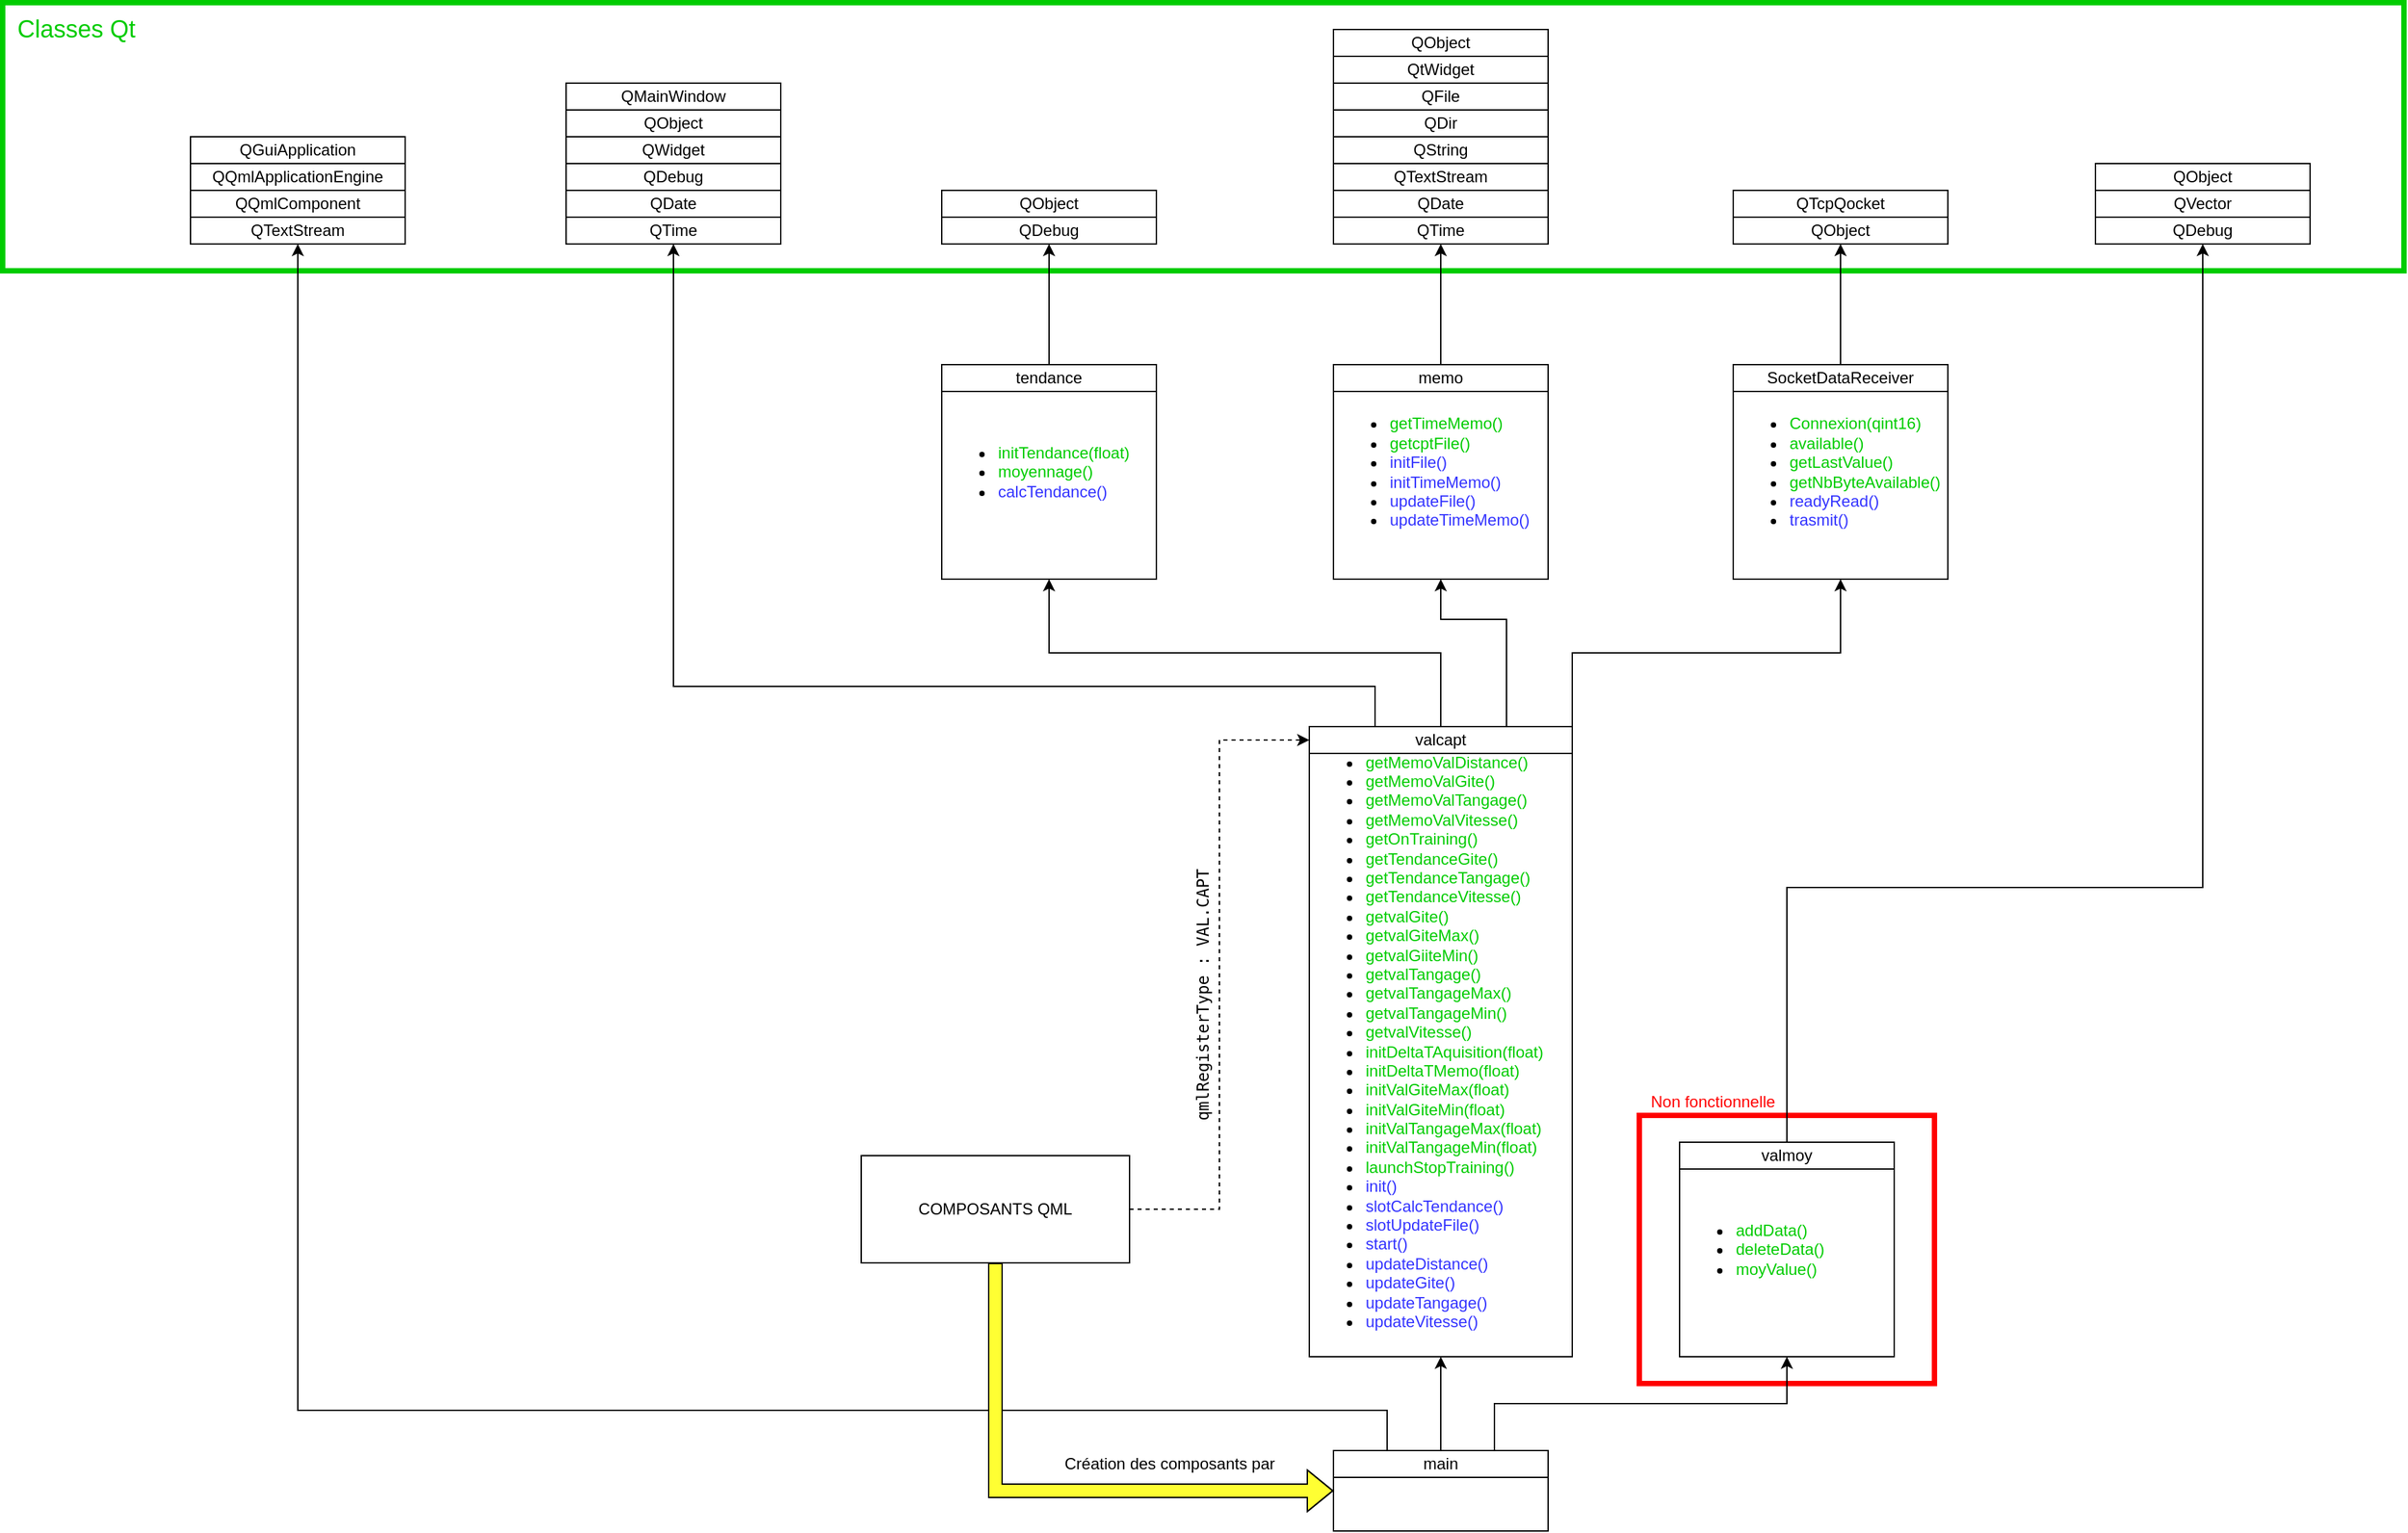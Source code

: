 <mxfile version="14.2.9" type="device"><diagram id="LuCaSWiPrsXsVTqKJmd0" name="Page-1"><mxGraphModel dx="3335" dy="2344" grid="1" gridSize="10" guides="1" tooltips="1" connect="1" arrows="1" fold="1" page="1" pageScale="1" pageWidth="827" pageHeight="1169" math="0" shadow="0"><root><mxCell id="0"/><mxCell id="1" parent="0"/><mxCell id="GrHUr1jfn8E48_QgR0EF-80" value="" style="rounded=0;whiteSpace=wrap;html=1;strokeWidth=4;fillColor=none;strokeColor=#00CC00;" vertex="1" parent="1"><mxGeometry x="-720" y="-300" width="1790" height="200" as="geometry"/></mxCell><mxCell id="GrHUr1jfn8E48_QgR0EF-45" value="" style="rounded=0;whiteSpace=wrap;html=1;fillColor=none;strokeColor=#FF0000;strokeWidth=4;" vertex="1" parent="1"><mxGeometry x="500" y="530" width="220" height="200" as="geometry"/></mxCell><mxCell id="GrHUr1jfn8E48_QgR0EF-43" value="&lt;ul&gt;&lt;li&gt;&lt;font color=&quot;#00cc00&quot;&gt;addData()&lt;/font&gt;&lt;/li&gt;&lt;li&gt;&lt;font color=&quot;#00cc00&quot;&gt;deleteData()&lt;/font&gt;&lt;/li&gt;&lt;li&gt;&lt;font color=&quot;#00cc00&quot;&gt;moyValue()&lt;/font&gt;&lt;/li&gt;&lt;/ul&gt;" style="rounded=0;whiteSpace=wrap;html=1;align=left;" vertex="1" parent="1"><mxGeometry x="530" y="550" width="160" height="160" as="geometry"/></mxCell><mxCell id="GrHUr1jfn8E48_QgR0EF-1" value="&lt;ul&gt;&lt;li&gt;&lt;font color=&quot;#00cc00&quot;&gt;getTimeMemo()&lt;/font&gt;&lt;/li&gt;&lt;li&gt;&lt;font color=&quot;#00cc00&quot;&gt;getcptFile()&lt;/font&gt;&lt;/li&gt;&lt;li&gt;&lt;font color=&quot;#3333ff&quot;&gt;initFile()&lt;/font&gt;&lt;/li&gt;&lt;li&gt;&lt;font color=&quot;#3333ff&quot;&gt;initTimeMemo()&lt;/font&gt;&lt;/li&gt;&lt;li&gt;&lt;font color=&quot;#3333ff&quot;&gt;updateFile()&lt;/font&gt;&lt;/li&gt;&lt;li&gt;&lt;font color=&quot;#3333ff&quot;&gt;updateTimeMemo()&lt;/font&gt;&lt;/li&gt;&lt;/ul&gt;" style="rounded=0;whiteSpace=wrap;html=1;align=left;" vertex="1" parent="1"><mxGeometry x="272" y="-30" width="160" height="160" as="geometry"/></mxCell><mxCell id="GrHUr1jfn8E48_QgR0EF-57" style="edgeStyle=orthogonalEdgeStyle;rounded=0;orthogonalLoop=1;jettySize=auto;html=1;exitX=0.5;exitY=0;exitDx=0;exitDy=0;entryX=0.5;entryY=1;entryDx=0;entryDy=0;" edge="1" parent="1" source="GrHUr1jfn8E48_QgR0EF-3" target="GrHUr1jfn8E48_QgR0EF-54"><mxGeometry relative="1" as="geometry"/></mxCell><mxCell id="GrHUr1jfn8E48_QgR0EF-3" value="memo" style="rounded=0;whiteSpace=wrap;html=1;" vertex="1" parent="1"><mxGeometry x="272" y="-30" width="160" height="20" as="geometry"/></mxCell><mxCell id="GrHUr1jfn8E48_QgR0EF-21" value="&lt;ul&gt;&lt;li&gt;&lt;font color=&quot;#00cc00&quot;&gt;Connexion(qint16)&lt;/font&gt;&lt;/li&gt;&lt;li&gt;&lt;font color=&quot;#00cc00&quot;&gt;available()&lt;/font&gt;&lt;/li&gt;&lt;li&gt;&lt;font color=&quot;#00cc00&quot;&gt;getLastValue()&lt;/font&gt;&lt;/li&gt;&lt;li&gt;&lt;font color=&quot;#00cc00&quot;&gt;getNbByteAvailable()&lt;/font&gt;&lt;/li&gt;&lt;li&gt;&lt;font color=&quot;#3333ff&quot;&gt;readyRead()&lt;/font&gt;&lt;/li&gt;&lt;li&gt;&lt;font color=&quot;#3333ff&quot;&gt;trasmit()&lt;/font&gt;&lt;/li&gt;&lt;/ul&gt;" style="rounded=0;whiteSpace=wrap;html=1;align=left;" vertex="1" parent="1"><mxGeometry x="570" y="-30" width="160" height="160" as="geometry"/></mxCell><mxCell id="GrHUr1jfn8E48_QgR0EF-60" style="edgeStyle=orthogonalEdgeStyle;rounded=0;orthogonalLoop=1;jettySize=auto;html=1;entryX=0.5;entryY=1;entryDx=0;entryDy=0;" edge="1" parent="1" source="GrHUr1jfn8E48_QgR0EF-22" target="GrHUr1jfn8E48_QgR0EF-59"><mxGeometry relative="1" as="geometry"/></mxCell><mxCell id="GrHUr1jfn8E48_QgR0EF-22" value="SocketDataReceiver" style="rounded=0;whiteSpace=wrap;html=1;" vertex="1" parent="1"><mxGeometry x="570" y="-30" width="160" height="20" as="geometry"/></mxCell><mxCell id="GrHUr1jfn8E48_QgR0EF-23" value="&lt;ul&gt;&lt;li&gt;&lt;font color=&quot;#00cc00&quot;&gt;initTendance(float)&lt;/font&gt;&lt;/li&gt;&lt;li&gt;&lt;font color=&quot;#00cc00&quot;&gt;moyennage()&lt;/font&gt;&lt;/li&gt;&lt;li&gt;&lt;font color=&quot;#3333ff&quot;&gt;calcTendance()&lt;/font&gt;&lt;/li&gt;&lt;/ul&gt;" style="rounded=0;whiteSpace=wrap;html=1;align=left;" vertex="1" parent="1"><mxGeometry x="-20" y="-30" width="160" height="160" as="geometry"/></mxCell><mxCell id="GrHUr1jfn8E48_QgR0EF-63" style="edgeStyle=orthogonalEdgeStyle;rounded=0;orthogonalLoop=1;jettySize=auto;html=1;exitX=0.5;exitY=0;exitDx=0;exitDy=0;entryX=0.5;entryY=1;entryDx=0;entryDy=0;" edge="1" parent="1" source="GrHUr1jfn8E48_QgR0EF-24" target="GrHUr1jfn8E48_QgR0EF-61"><mxGeometry relative="1" as="geometry"/></mxCell><mxCell id="GrHUr1jfn8E48_QgR0EF-24" value="tendance" style="rounded=0;whiteSpace=wrap;html=1;" vertex="1" parent="1"><mxGeometry x="-20" y="-30" width="160" height="20" as="geometry"/></mxCell><mxCell id="GrHUr1jfn8E48_QgR0EF-25" value="&lt;ul&gt;&lt;li&gt;&lt;font color=&quot;#00cc00&quot;&gt;getMemoValDistance()&lt;/font&gt;&lt;/li&gt;&lt;li&gt;&lt;font color=&quot;#00cc00&quot;&gt;getMemoValGite()&lt;/font&gt;&lt;/li&gt;&lt;li&gt;&lt;font color=&quot;#00cc00&quot;&gt;getMemoValTangage()&lt;br&gt;&lt;/font&gt;&lt;/li&gt;&lt;li&gt;&lt;font color=&quot;#00cc00&quot;&gt;getMemoValVitesse()&lt;br&gt;&lt;/font&gt;&lt;/li&gt;&lt;li&gt;&lt;font color=&quot;#00cc00&quot;&gt;getOnTraining()&lt;/font&gt;&lt;/li&gt;&lt;li&gt;&lt;font color=&quot;#00cc00&quot;&gt;getTendanceGite()&lt;/font&gt;&lt;/li&gt;&lt;li&gt;&lt;font color=&quot;#00cc00&quot;&gt;getTendanceTangage()&lt;/font&gt;&lt;/li&gt;&lt;li&gt;&lt;font color=&quot;#00cc00&quot;&gt;getTendanceVitesse()&lt;/font&gt;&lt;/li&gt;&lt;li&gt;&lt;font color=&quot;#00cc00&quot;&gt;getvalGite()&lt;/font&gt;&lt;/li&gt;&lt;li&gt;&lt;font color=&quot;#00cc00&quot;&gt;getvalGiteMax()&lt;/font&gt;&lt;/li&gt;&lt;li&gt;&lt;font color=&quot;#00cc00&quot;&gt;getvalGiiteMin()&lt;/font&gt;&lt;/li&gt;&lt;li&gt;&lt;font color=&quot;#00cc00&quot;&gt;getvalTangage()&lt;/font&gt;&lt;/li&gt;&lt;li&gt;&lt;font color=&quot;#00cc00&quot;&gt;getvalTangageMax()&lt;/font&gt;&lt;/li&gt;&lt;li&gt;&lt;font color=&quot;#00cc00&quot;&gt;getvalTangageMin()&lt;/font&gt;&lt;/li&gt;&lt;li&gt;&lt;font color=&quot;#00cc00&quot;&gt;getvalVitesse()&lt;/font&gt;&lt;/li&gt;&lt;li&gt;&lt;font color=&quot;#00cc00&quot;&gt;initDeltaTAquisition(float)&lt;/font&gt;&lt;/li&gt;&lt;li&gt;&lt;font color=&quot;#00cc00&quot;&gt;initDeltaTMemo(float)&lt;/font&gt;&lt;/li&gt;&lt;li&gt;&lt;font color=&quot;#00cc00&quot;&gt;initValGiteMax(float)&lt;/font&gt;&lt;/li&gt;&lt;li&gt;&lt;font color=&quot;#00cc00&quot;&gt;initValGiteMin(float)&lt;/font&gt;&lt;/li&gt;&lt;li&gt;&lt;font color=&quot;#00cc00&quot;&gt;initValTangageMax(float)&lt;/font&gt;&lt;/li&gt;&lt;li&gt;&lt;font color=&quot;#00cc00&quot;&gt;initValTangageMin(float)&lt;/font&gt;&lt;/li&gt;&lt;li&gt;&lt;font color=&quot;#00cc00&quot;&gt;launchStopTraining()&lt;/font&gt;&lt;/li&gt;&lt;li&gt;&lt;font color=&quot;#3333ff&quot;&gt;init()&lt;/font&gt;&lt;/li&gt;&lt;li&gt;&lt;font color=&quot;#3333ff&quot;&gt;slotCalcTendance()&lt;/font&gt;&lt;/li&gt;&lt;li&gt;&lt;font color=&quot;#3333ff&quot;&gt;slotUpdateFile()&lt;/font&gt;&lt;/li&gt;&lt;li&gt;&lt;font color=&quot;#3333ff&quot;&gt;start()&lt;/font&gt;&lt;/li&gt;&lt;li&gt;&lt;font color=&quot;#3333ff&quot;&gt;updateDistance()&lt;/font&gt;&lt;/li&gt;&lt;li&gt;&lt;font color=&quot;#3333ff&quot;&gt;updateGite()&lt;/font&gt;&lt;/li&gt;&lt;li&gt;&lt;font color=&quot;#3333ff&quot;&gt;updateTangage()&lt;/font&gt;&lt;/li&gt;&lt;li&gt;&lt;font color=&quot;#3333ff&quot;&gt;updateVitesse()&lt;/font&gt;&lt;/li&gt;&lt;/ul&gt;" style="rounded=0;whiteSpace=wrap;html=1;align=left;" vertex="1" parent="1"><mxGeometry x="254" y="240" width="196" height="470" as="geometry"/></mxCell><mxCell id="GrHUr1jfn8E48_QgR0EF-72" style="edgeStyle=orthogonalEdgeStyle;rounded=0;orthogonalLoop=1;jettySize=auto;html=1;exitX=1;exitY=0;exitDx=0;exitDy=0;" edge="1" parent="1" source="GrHUr1jfn8E48_QgR0EF-26" target="GrHUr1jfn8E48_QgR0EF-21"><mxGeometry relative="1" as="geometry"/></mxCell><mxCell id="GrHUr1jfn8E48_QgR0EF-73" style="edgeStyle=orthogonalEdgeStyle;rounded=0;orthogonalLoop=1;jettySize=auto;html=1;exitX=0.75;exitY=0;exitDx=0;exitDy=0;entryX=0.5;entryY=1;entryDx=0;entryDy=0;" edge="1" parent="1" source="GrHUr1jfn8E48_QgR0EF-26" target="GrHUr1jfn8E48_QgR0EF-1"><mxGeometry relative="1" as="geometry"><Array as="points"><mxPoint x="401" y="160"/><mxPoint x="352" y="160"/></Array></mxGeometry></mxCell><mxCell id="GrHUr1jfn8E48_QgR0EF-74" style="edgeStyle=orthogonalEdgeStyle;rounded=0;orthogonalLoop=1;jettySize=auto;html=1;exitX=0.5;exitY=0;exitDx=0;exitDy=0;entryX=0.5;entryY=1;entryDx=0;entryDy=0;" edge="1" parent="1" source="GrHUr1jfn8E48_QgR0EF-26" target="GrHUr1jfn8E48_QgR0EF-23"><mxGeometry relative="1" as="geometry"/></mxCell><mxCell id="GrHUr1jfn8E48_QgR0EF-75" style="edgeStyle=orthogonalEdgeStyle;rounded=0;orthogonalLoop=1;jettySize=auto;html=1;exitX=0.25;exitY=0;exitDx=0;exitDy=0;entryX=0.5;entryY=1;entryDx=0;entryDy=0;" edge="1" parent="1" source="GrHUr1jfn8E48_QgR0EF-26" target="GrHUr1jfn8E48_QgR0EF-69"><mxGeometry relative="1" as="geometry"><Array as="points"><mxPoint x="303" y="210"/><mxPoint x="-220" y="210"/></Array></mxGeometry></mxCell><mxCell id="GrHUr1jfn8E48_QgR0EF-26" value="valcapt" style="rounded=0;whiteSpace=wrap;html=1;" vertex="1" parent="1"><mxGeometry x="254" y="240" width="196" height="20" as="geometry"/></mxCell><mxCell id="GrHUr1jfn8E48_QgR0EF-36" value="&lt;div&gt;&lt;br&gt;&lt;/div&gt;" style="rounded=0;whiteSpace=wrap;html=1;align=left;" vertex="1" parent="1"><mxGeometry x="272" y="780" width="160" height="60" as="geometry"/></mxCell><mxCell id="GrHUr1jfn8E48_QgR0EF-38" style="edgeStyle=orthogonalEdgeStyle;rounded=0;orthogonalLoop=1;jettySize=auto;html=1;exitX=0.5;exitY=0;exitDx=0;exitDy=0;entryX=0.5;entryY=1;entryDx=0;entryDy=0;" edge="1" parent="1" source="GrHUr1jfn8E48_QgR0EF-37" target="GrHUr1jfn8E48_QgR0EF-25"><mxGeometry relative="1" as="geometry"/></mxCell><mxCell id="GrHUr1jfn8E48_QgR0EF-44" style="edgeStyle=orthogonalEdgeStyle;rounded=0;orthogonalLoop=1;jettySize=auto;html=1;exitX=0.75;exitY=0;exitDx=0;exitDy=0;entryX=0.5;entryY=1;entryDx=0;entryDy=0;" edge="1" parent="1" source="GrHUr1jfn8E48_QgR0EF-37" target="GrHUr1jfn8E48_QgR0EF-43"><mxGeometry relative="1" as="geometry"/></mxCell><mxCell id="GrHUr1jfn8E48_QgR0EF-88" style="edgeStyle=orthogonalEdgeStyle;rounded=0;orthogonalLoop=1;jettySize=auto;html=1;exitX=0.25;exitY=0;exitDx=0;exitDy=0;entryX=0.5;entryY=1;entryDx=0;entryDy=0;strokeWidth=1;" edge="1" parent="1" source="GrHUr1jfn8E48_QgR0EF-37" target="GrHUr1jfn8E48_QgR0EF-84"><mxGeometry relative="1" as="geometry"><Array as="points"><mxPoint x="312" y="750"/><mxPoint x="-500" y="750"/></Array></mxGeometry></mxCell><mxCell id="GrHUr1jfn8E48_QgR0EF-37" value="main" style="rounded=0;whiteSpace=wrap;html=1;" vertex="1" parent="1"><mxGeometry x="272" y="780" width="160" height="20" as="geometry"/></mxCell><mxCell id="GrHUr1jfn8E48_QgR0EF-79" style="edgeStyle=orthogonalEdgeStyle;rounded=0;orthogonalLoop=1;jettySize=auto;html=1;entryX=0.5;entryY=1;entryDx=0;entryDy=0;" edge="1" parent="1" source="GrHUr1jfn8E48_QgR0EF-42" target="GrHUr1jfn8E48_QgR0EF-76"><mxGeometry relative="1" as="geometry"><Array as="points"><mxPoint x="610" y="360"/><mxPoint x="920" y="360"/></Array></mxGeometry></mxCell><mxCell id="GrHUr1jfn8E48_QgR0EF-42" value="valmoy" style="rounded=0;whiteSpace=wrap;html=1;" vertex="1" parent="1"><mxGeometry x="530" y="550" width="160" height="20" as="geometry"/></mxCell><mxCell id="GrHUr1jfn8E48_QgR0EF-46" value="&lt;font color=&quot;#ff0000&quot;&gt;Non fonctionnelle&lt;/font&gt;" style="text;html=1;strokeColor=none;fillColor=none;align=center;verticalAlign=middle;whiteSpace=wrap;rounded=0;" vertex="1" parent="1"><mxGeometry x="500" y="510" width="110" height="20" as="geometry"/></mxCell><mxCell id="GrHUr1jfn8E48_QgR0EF-48" value="QtWidget" style="rounded=0;whiteSpace=wrap;html=1;" vertex="1" parent="1"><mxGeometry x="272" y="-260" width="160" height="20" as="geometry"/></mxCell><mxCell id="GrHUr1jfn8E48_QgR0EF-49" value="QFile" style="rounded=0;whiteSpace=wrap;html=1;" vertex="1" parent="1"><mxGeometry x="272" y="-240" width="160" height="20" as="geometry"/></mxCell><mxCell id="GrHUr1jfn8E48_QgR0EF-50" value="QDir" style="rounded=0;whiteSpace=wrap;html=1;" vertex="1" parent="1"><mxGeometry x="272" y="-220" width="160" height="20" as="geometry"/></mxCell><mxCell id="GrHUr1jfn8E48_QgR0EF-51" value="QString" style="rounded=0;whiteSpace=wrap;html=1;" vertex="1" parent="1"><mxGeometry x="272" y="-200" width="160" height="20" as="geometry"/></mxCell><mxCell id="GrHUr1jfn8E48_QgR0EF-52" value="QTextStream" style="rounded=0;whiteSpace=wrap;html=1;" vertex="1" parent="1"><mxGeometry x="272" y="-180" width="160" height="20" as="geometry"/></mxCell><mxCell id="GrHUr1jfn8E48_QgR0EF-53" value="QDate" style="rounded=0;whiteSpace=wrap;html=1;" vertex="1" parent="1"><mxGeometry x="272" y="-160" width="160" height="20" as="geometry"/></mxCell><mxCell id="GrHUr1jfn8E48_QgR0EF-54" value="QTime" style="rounded=0;whiteSpace=wrap;html=1;" vertex="1" parent="1"><mxGeometry x="272" y="-140" width="160" height="20" as="geometry"/></mxCell><mxCell id="GrHUr1jfn8E48_QgR0EF-56" value="QObject" style="rounded=0;whiteSpace=wrap;html=1;" vertex="1" parent="1"><mxGeometry x="272" y="-280" width="160" height="20" as="geometry"/></mxCell><mxCell id="GrHUr1jfn8E48_QgR0EF-58" value="QTcpQocket" style="rounded=0;whiteSpace=wrap;html=1;" vertex="1" parent="1"><mxGeometry x="570" y="-160" width="160" height="20" as="geometry"/></mxCell><mxCell id="GrHUr1jfn8E48_QgR0EF-59" value="QObject" style="rounded=0;whiteSpace=wrap;html=1;" vertex="1" parent="1"><mxGeometry x="570" y="-140" width="160" height="20" as="geometry"/></mxCell><mxCell id="GrHUr1jfn8E48_QgR0EF-61" value="QDebug" style="rounded=0;whiteSpace=wrap;html=1;" vertex="1" parent="1"><mxGeometry x="-20" y="-140" width="160" height="20" as="geometry"/></mxCell><mxCell id="GrHUr1jfn8E48_QgR0EF-62" value="QObject" style="rounded=0;whiteSpace=wrap;html=1;" vertex="1" parent="1"><mxGeometry x="-20" y="-160" width="160" height="20" as="geometry"/></mxCell><mxCell id="GrHUr1jfn8E48_QgR0EF-64" value="QMainWindow" style="rounded=0;whiteSpace=wrap;html=1;" vertex="1" parent="1"><mxGeometry x="-300" y="-240" width="160" height="20" as="geometry"/></mxCell><mxCell id="GrHUr1jfn8E48_QgR0EF-65" value="QObject" style="rounded=0;whiteSpace=wrap;html=1;" vertex="1" parent="1"><mxGeometry x="-300" y="-220" width="160" height="20" as="geometry"/></mxCell><mxCell id="GrHUr1jfn8E48_QgR0EF-66" value="QWidget" style="rounded=0;whiteSpace=wrap;html=1;" vertex="1" parent="1"><mxGeometry x="-300" y="-200" width="160" height="20" as="geometry"/></mxCell><mxCell id="GrHUr1jfn8E48_QgR0EF-67" value="QDebug" style="rounded=0;whiteSpace=wrap;html=1;" vertex="1" parent="1"><mxGeometry x="-300" y="-180" width="160" height="20" as="geometry"/></mxCell><mxCell id="GrHUr1jfn8E48_QgR0EF-68" value="QDate" style="rounded=0;whiteSpace=wrap;html=1;" vertex="1" parent="1"><mxGeometry x="-300" y="-160" width="160" height="20" as="geometry"/></mxCell><mxCell id="GrHUr1jfn8E48_QgR0EF-69" value="QTime" style="rounded=0;whiteSpace=wrap;html=1;" vertex="1" parent="1"><mxGeometry x="-300" y="-140" width="160" height="20" as="geometry"/></mxCell><mxCell id="GrHUr1jfn8E48_QgR0EF-76" value="QDebug" style="rounded=0;whiteSpace=wrap;html=1;" vertex="1" parent="1"><mxGeometry x="840" y="-140" width="160" height="20" as="geometry"/></mxCell><mxCell id="GrHUr1jfn8E48_QgR0EF-77" value="QVector" style="rounded=0;whiteSpace=wrap;html=1;" vertex="1" parent="1"><mxGeometry x="840" y="-160" width="160" height="20" as="geometry"/></mxCell><mxCell id="GrHUr1jfn8E48_QgR0EF-78" value="QObject" style="rounded=0;whiteSpace=wrap;html=1;" vertex="1" parent="1"><mxGeometry x="840" y="-180" width="160" height="20" as="geometry"/></mxCell><mxCell id="GrHUr1jfn8E48_QgR0EF-81" value="&lt;font color=&quot;#00cc00&quot; style=&quot;font-size: 18px&quot;&gt;Classes Qt&lt;/font&gt;" style="text;html=1;strokeColor=none;fillColor=none;align=center;verticalAlign=middle;whiteSpace=wrap;rounded=0;" vertex="1" parent="1"><mxGeometry x="-720" y="-300" width="110" height="40" as="geometry"/></mxCell><mxCell id="GrHUr1jfn8E48_QgR0EF-84" value="QTextStream" style="rounded=0;whiteSpace=wrap;html=1;" vertex="1" parent="1"><mxGeometry x="-580" y="-140" width="160" height="20" as="geometry"/></mxCell><mxCell id="GrHUr1jfn8E48_QgR0EF-85" value="QQmlComponent" style="rounded=0;whiteSpace=wrap;html=1;" vertex="1" parent="1"><mxGeometry x="-580" y="-160" width="160" height="20" as="geometry"/></mxCell><mxCell id="GrHUr1jfn8E48_QgR0EF-86" value="QQmlApplicationEngine" style="rounded=0;whiteSpace=wrap;html=1;" vertex="1" parent="1"><mxGeometry x="-580" y="-180" width="160" height="20" as="geometry"/></mxCell><mxCell id="GrHUr1jfn8E48_QgR0EF-87" value="QGuiApplication" style="rounded=0;whiteSpace=wrap;html=1;" vertex="1" parent="1"><mxGeometry x="-580" y="-200" width="160" height="20" as="geometry"/></mxCell><mxCell id="GrHUr1jfn8E48_QgR0EF-92" style="edgeStyle=orthogonalEdgeStyle;rounded=0;orthogonalLoop=1;jettySize=auto;html=1;exitX=0.5;exitY=1;exitDx=0;exitDy=0;entryX=0;entryY=0.5;entryDx=0;entryDy=0;strokeColor=#000000;strokeWidth=1;shape=flexArrow;fillColor=#FFFF33;" edge="1" parent="1" source="GrHUr1jfn8E48_QgR0EF-91" target="GrHUr1jfn8E48_QgR0EF-36"><mxGeometry relative="1" as="geometry"/></mxCell><mxCell id="GrHUr1jfn8E48_QgR0EF-94" style="edgeStyle=orthogonalEdgeStyle;rounded=0;orthogonalLoop=1;jettySize=auto;html=1;entryX=0;entryY=0.5;entryDx=0;entryDy=0;strokeColor=#000000;strokeWidth=1;fillColor=#FFFF33;dashed=1;" edge="1" parent="1" source="GrHUr1jfn8E48_QgR0EF-91" target="GrHUr1jfn8E48_QgR0EF-26"><mxGeometry relative="1" as="geometry"/></mxCell><mxCell id="GrHUr1jfn8E48_QgR0EF-91" value="&lt;div&gt;COMPOSANTS QML&lt;/div&gt;" style="rounded=0;whiteSpace=wrap;html=1;align=center;" vertex="1" parent="1"><mxGeometry x="-80" y="560" width="200" height="80" as="geometry"/></mxCell><mxCell id="GrHUr1jfn8E48_QgR0EF-93" value="Création des composants par" style="text;html=1;strokeColor=none;fillColor=none;align=center;verticalAlign=middle;whiteSpace=wrap;rounded=0;" vertex="1" parent="1"><mxGeometry x="70" y="780" width="160" height="20" as="geometry"/></mxCell><mxCell id="GrHUr1jfn8E48_QgR0EF-95" value="&lt;pre style=&quot;margin-top: 0px ; margin-bottom: 0px&quot;&gt;qmlRegisterType : VAL.CAPT&lt;/pre&gt;" style="text;html=1;strokeColor=none;fillColor=none;align=center;verticalAlign=middle;whiteSpace=wrap;rounded=0;rotation=-90;" vertex="1" parent="1"><mxGeometry x="80" y="430" width="190" height="20" as="geometry"/></mxCell></root></mxGraphModel></diagram></mxfile>